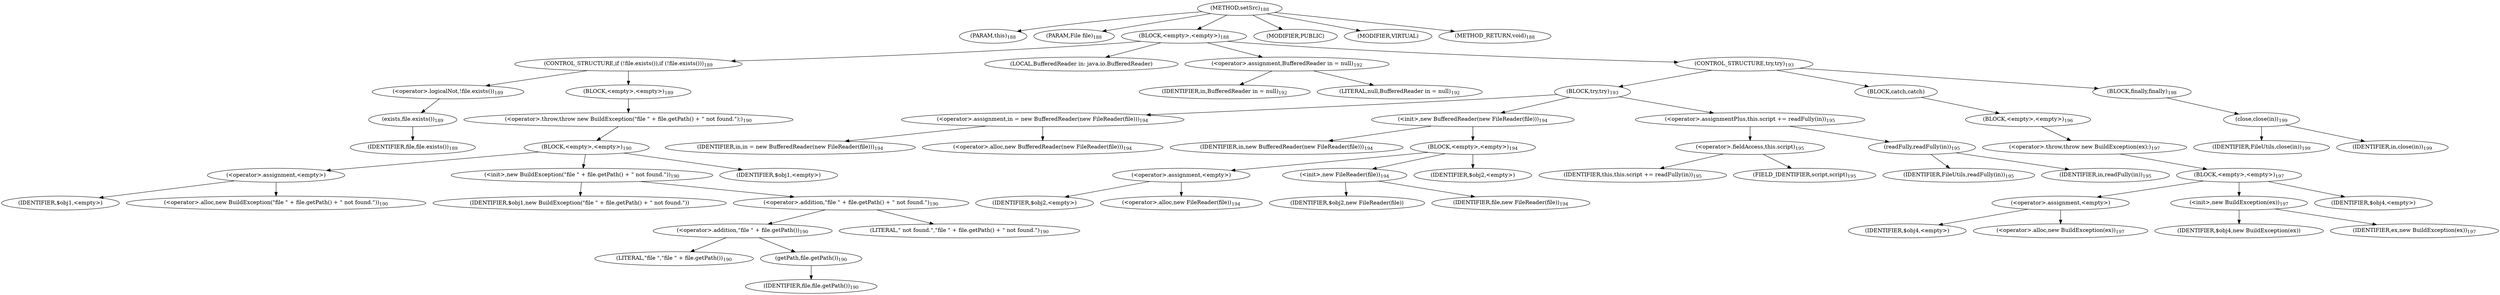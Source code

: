 digraph "setSrc" {  
"272" [label = <(METHOD,setSrc)<SUB>188</SUB>> ]
"273" [label = <(PARAM,this)<SUB>188</SUB>> ]
"274" [label = <(PARAM,File file)<SUB>188</SUB>> ]
"275" [label = <(BLOCK,&lt;empty&gt;,&lt;empty&gt;)<SUB>188</SUB>> ]
"276" [label = <(CONTROL_STRUCTURE,if (!file.exists()),if (!file.exists()))<SUB>189</SUB>> ]
"277" [label = <(&lt;operator&gt;.logicalNot,!file.exists())<SUB>189</SUB>> ]
"278" [label = <(exists,file.exists())<SUB>189</SUB>> ]
"279" [label = <(IDENTIFIER,file,file.exists())<SUB>189</SUB>> ]
"280" [label = <(BLOCK,&lt;empty&gt;,&lt;empty&gt;)<SUB>189</SUB>> ]
"281" [label = <(&lt;operator&gt;.throw,throw new BuildException(&quot;file &quot; + file.getPath() + &quot; not found.&quot;);)<SUB>190</SUB>> ]
"282" [label = <(BLOCK,&lt;empty&gt;,&lt;empty&gt;)<SUB>190</SUB>> ]
"283" [label = <(&lt;operator&gt;.assignment,&lt;empty&gt;)> ]
"284" [label = <(IDENTIFIER,$obj1,&lt;empty&gt;)> ]
"285" [label = <(&lt;operator&gt;.alloc,new BuildException(&quot;file &quot; + file.getPath() + &quot; not found.&quot;))<SUB>190</SUB>> ]
"286" [label = <(&lt;init&gt;,new BuildException(&quot;file &quot; + file.getPath() + &quot; not found.&quot;))<SUB>190</SUB>> ]
"287" [label = <(IDENTIFIER,$obj1,new BuildException(&quot;file &quot; + file.getPath() + &quot; not found.&quot;))> ]
"288" [label = <(&lt;operator&gt;.addition,&quot;file &quot; + file.getPath() + &quot; not found.&quot;)<SUB>190</SUB>> ]
"289" [label = <(&lt;operator&gt;.addition,&quot;file &quot; + file.getPath())<SUB>190</SUB>> ]
"290" [label = <(LITERAL,&quot;file &quot;,&quot;file &quot; + file.getPath())<SUB>190</SUB>> ]
"291" [label = <(getPath,file.getPath())<SUB>190</SUB>> ]
"292" [label = <(IDENTIFIER,file,file.getPath())<SUB>190</SUB>> ]
"293" [label = <(LITERAL,&quot; not found.&quot;,&quot;file &quot; + file.getPath() + &quot; not found.&quot;)<SUB>190</SUB>> ]
"294" [label = <(IDENTIFIER,$obj1,&lt;empty&gt;)> ]
"12" [label = <(LOCAL,BufferedReader in: java.io.BufferedReader)> ]
"295" [label = <(&lt;operator&gt;.assignment,BufferedReader in = null)<SUB>192</SUB>> ]
"296" [label = <(IDENTIFIER,in,BufferedReader in = null)<SUB>192</SUB>> ]
"297" [label = <(LITERAL,null,BufferedReader in = null)<SUB>192</SUB>> ]
"298" [label = <(CONTROL_STRUCTURE,try,try)<SUB>193</SUB>> ]
"299" [label = <(BLOCK,try,try)<SUB>193</SUB>> ]
"300" [label = <(&lt;operator&gt;.assignment,in = new BufferedReader(new FileReader(file)))<SUB>194</SUB>> ]
"301" [label = <(IDENTIFIER,in,in = new BufferedReader(new FileReader(file)))<SUB>194</SUB>> ]
"302" [label = <(&lt;operator&gt;.alloc,new BufferedReader(new FileReader(file)))<SUB>194</SUB>> ]
"303" [label = <(&lt;init&gt;,new BufferedReader(new FileReader(file)))<SUB>194</SUB>> ]
"11" [label = <(IDENTIFIER,in,new BufferedReader(new FileReader(file)))<SUB>194</SUB>> ]
"304" [label = <(BLOCK,&lt;empty&gt;,&lt;empty&gt;)<SUB>194</SUB>> ]
"305" [label = <(&lt;operator&gt;.assignment,&lt;empty&gt;)> ]
"306" [label = <(IDENTIFIER,$obj2,&lt;empty&gt;)> ]
"307" [label = <(&lt;operator&gt;.alloc,new FileReader(file))<SUB>194</SUB>> ]
"308" [label = <(&lt;init&gt;,new FileReader(file))<SUB>194</SUB>> ]
"309" [label = <(IDENTIFIER,$obj2,new FileReader(file))> ]
"310" [label = <(IDENTIFIER,file,new FileReader(file))<SUB>194</SUB>> ]
"311" [label = <(IDENTIFIER,$obj2,&lt;empty&gt;)> ]
"312" [label = <(&lt;operator&gt;.assignmentPlus,this.script += readFully(in))<SUB>195</SUB>> ]
"313" [label = <(&lt;operator&gt;.fieldAccess,this.script)<SUB>195</SUB>> ]
"314" [label = <(IDENTIFIER,this,this.script += readFully(in))<SUB>195</SUB>> ]
"315" [label = <(FIELD_IDENTIFIER,script,script)<SUB>195</SUB>> ]
"316" [label = <(readFully,readFully(in))<SUB>195</SUB>> ]
"317" [label = <(IDENTIFIER,FileUtils,readFully(in))<SUB>195</SUB>> ]
"318" [label = <(IDENTIFIER,in,readFully(in))<SUB>195</SUB>> ]
"319" [label = <(BLOCK,catch,catch)> ]
"320" [label = <(BLOCK,&lt;empty&gt;,&lt;empty&gt;)<SUB>196</SUB>> ]
"321" [label = <(&lt;operator&gt;.throw,throw new BuildException(ex);)<SUB>197</SUB>> ]
"322" [label = <(BLOCK,&lt;empty&gt;,&lt;empty&gt;)<SUB>197</SUB>> ]
"323" [label = <(&lt;operator&gt;.assignment,&lt;empty&gt;)> ]
"324" [label = <(IDENTIFIER,$obj4,&lt;empty&gt;)> ]
"325" [label = <(&lt;operator&gt;.alloc,new BuildException(ex))<SUB>197</SUB>> ]
"326" [label = <(&lt;init&gt;,new BuildException(ex))<SUB>197</SUB>> ]
"327" [label = <(IDENTIFIER,$obj4,new BuildException(ex))> ]
"328" [label = <(IDENTIFIER,ex,new BuildException(ex))<SUB>197</SUB>> ]
"329" [label = <(IDENTIFIER,$obj4,&lt;empty&gt;)> ]
"330" [label = <(BLOCK,finally,finally)<SUB>198</SUB>> ]
"331" [label = <(close,close(in))<SUB>199</SUB>> ]
"332" [label = <(IDENTIFIER,FileUtils,close(in))<SUB>199</SUB>> ]
"333" [label = <(IDENTIFIER,in,close(in))<SUB>199</SUB>> ]
"334" [label = <(MODIFIER,PUBLIC)> ]
"335" [label = <(MODIFIER,VIRTUAL)> ]
"336" [label = <(METHOD_RETURN,void)<SUB>188</SUB>> ]
  "272" -> "273" 
  "272" -> "274" 
  "272" -> "275" 
  "272" -> "334" 
  "272" -> "335" 
  "272" -> "336" 
  "275" -> "276" 
  "275" -> "12" 
  "275" -> "295" 
  "275" -> "298" 
  "276" -> "277" 
  "276" -> "280" 
  "277" -> "278" 
  "278" -> "279" 
  "280" -> "281" 
  "281" -> "282" 
  "282" -> "283" 
  "282" -> "286" 
  "282" -> "294" 
  "283" -> "284" 
  "283" -> "285" 
  "286" -> "287" 
  "286" -> "288" 
  "288" -> "289" 
  "288" -> "293" 
  "289" -> "290" 
  "289" -> "291" 
  "291" -> "292" 
  "295" -> "296" 
  "295" -> "297" 
  "298" -> "299" 
  "298" -> "319" 
  "298" -> "330" 
  "299" -> "300" 
  "299" -> "303" 
  "299" -> "312" 
  "300" -> "301" 
  "300" -> "302" 
  "303" -> "11" 
  "303" -> "304" 
  "304" -> "305" 
  "304" -> "308" 
  "304" -> "311" 
  "305" -> "306" 
  "305" -> "307" 
  "308" -> "309" 
  "308" -> "310" 
  "312" -> "313" 
  "312" -> "316" 
  "313" -> "314" 
  "313" -> "315" 
  "316" -> "317" 
  "316" -> "318" 
  "319" -> "320" 
  "320" -> "321" 
  "321" -> "322" 
  "322" -> "323" 
  "322" -> "326" 
  "322" -> "329" 
  "323" -> "324" 
  "323" -> "325" 
  "326" -> "327" 
  "326" -> "328" 
  "330" -> "331" 
  "331" -> "332" 
  "331" -> "333" 
}

